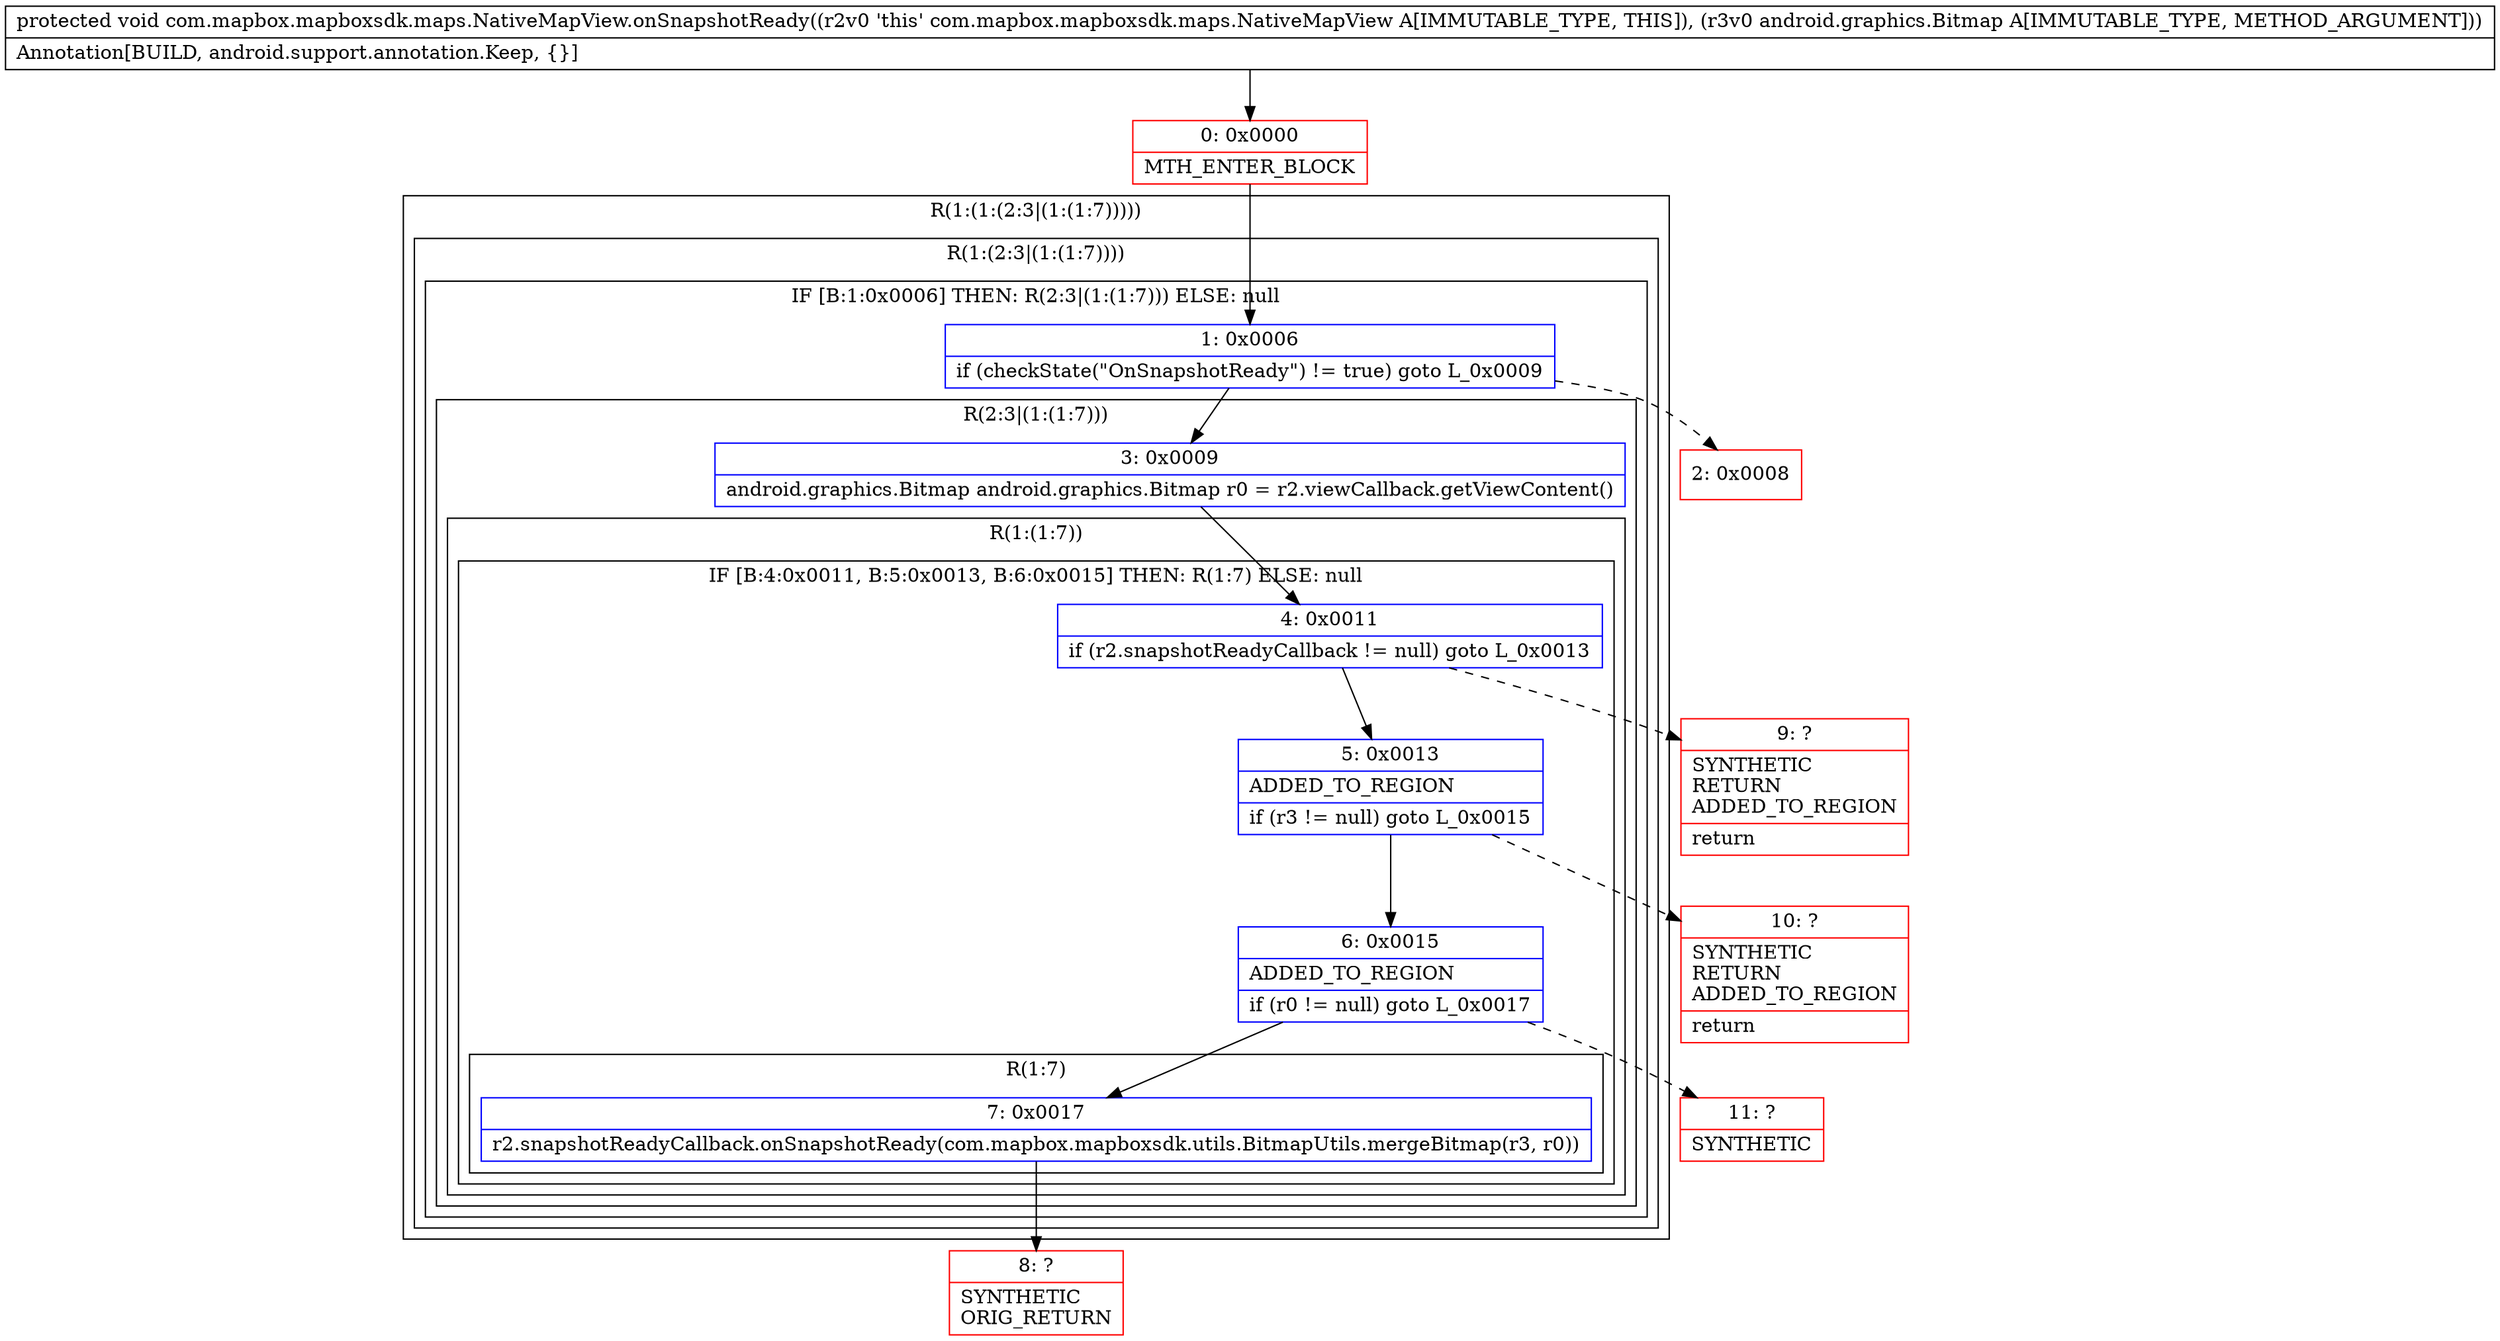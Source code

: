 digraph "CFG forcom.mapbox.mapboxsdk.maps.NativeMapView.onSnapshotReady(Landroid\/graphics\/Bitmap;)V" {
subgraph cluster_Region_1937102152 {
label = "R(1:(1:(2:3|(1:(1:7)))))";
node [shape=record,color=blue];
subgraph cluster_Region_935841191 {
label = "R(1:(2:3|(1:(1:7))))";
node [shape=record,color=blue];
subgraph cluster_IfRegion_229689237 {
label = "IF [B:1:0x0006] THEN: R(2:3|(1:(1:7))) ELSE: null";
node [shape=record,color=blue];
Node_1 [shape=record,label="{1\:\ 0x0006|if (checkState(\"OnSnapshotReady\") != true) goto L_0x0009\l}"];
subgraph cluster_Region_983468649 {
label = "R(2:3|(1:(1:7)))";
node [shape=record,color=blue];
Node_3 [shape=record,label="{3\:\ 0x0009|android.graphics.Bitmap android.graphics.Bitmap r0 = r2.viewCallback.getViewContent()\l}"];
subgraph cluster_Region_814194986 {
label = "R(1:(1:7))";
node [shape=record,color=blue];
subgraph cluster_IfRegion_417108379 {
label = "IF [B:4:0x0011, B:5:0x0013, B:6:0x0015] THEN: R(1:7) ELSE: null";
node [shape=record,color=blue];
Node_4 [shape=record,label="{4\:\ 0x0011|if (r2.snapshotReadyCallback != null) goto L_0x0013\l}"];
Node_5 [shape=record,label="{5\:\ 0x0013|ADDED_TO_REGION\l|if (r3 != null) goto L_0x0015\l}"];
Node_6 [shape=record,label="{6\:\ 0x0015|ADDED_TO_REGION\l|if (r0 != null) goto L_0x0017\l}"];
subgraph cluster_Region_442675670 {
label = "R(1:7)";
node [shape=record,color=blue];
Node_7 [shape=record,label="{7\:\ 0x0017|r2.snapshotReadyCallback.onSnapshotReady(com.mapbox.mapboxsdk.utils.BitmapUtils.mergeBitmap(r3, r0))\l}"];
}
}
}
}
}
}
}
Node_0 [shape=record,color=red,label="{0\:\ 0x0000|MTH_ENTER_BLOCK\l}"];
Node_2 [shape=record,color=red,label="{2\:\ 0x0008}"];
Node_8 [shape=record,color=red,label="{8\:\ ?|SYNTHETIC\lORIG_RETURN\l}"];
Node_9 [shape=record,color=red,label="{9\:\ ?|SYNTHETIC\lRETURN\lADDED_TO_REGION\l|return\l}"];
Node_10 [shape=record,color=red,label="{10\:\ ?|SYNTHETIC\lRETURN\lADDED_TO_REGION\l|return\l}"];
Node_11 [shape=record,color=red,label="{11\:\ ?|SYNTHETIC\l}"];
MethodNode[shape=record,label="{protected void com.mapbox.mapboxsdk.maps.NativeMapView.onSnapshotReady((r2v0 'this' com.mapbox.mapboxsdk.maps.NativeMapView A[IMMUTABLE_TYPE, THIS]), (r3v0 android.graphics.Bitmap A[IMMUTABLE_TYPE, METHOD_ARGUMENT]))  | Annotation[BUILD, android.support.annotation.Keep, \{\}]\l}"];
MethodNode -> Node_0;
Node_1 -> Node_2[style=dashed];
Node_1 -> Node_3;
Node_3 -> Node_4;
Node_4 -> Node_5;
Node_4 -> Node_9[style=dashed];
Node_5 -> Node_6;
Node_5 -> Node_10[style=dashed];
Node_6 -> Node_7;
Node_6 -> Node_11[style=dashed];
Node_7 -> Node_8;
Node_0 -> Node_1;
}

